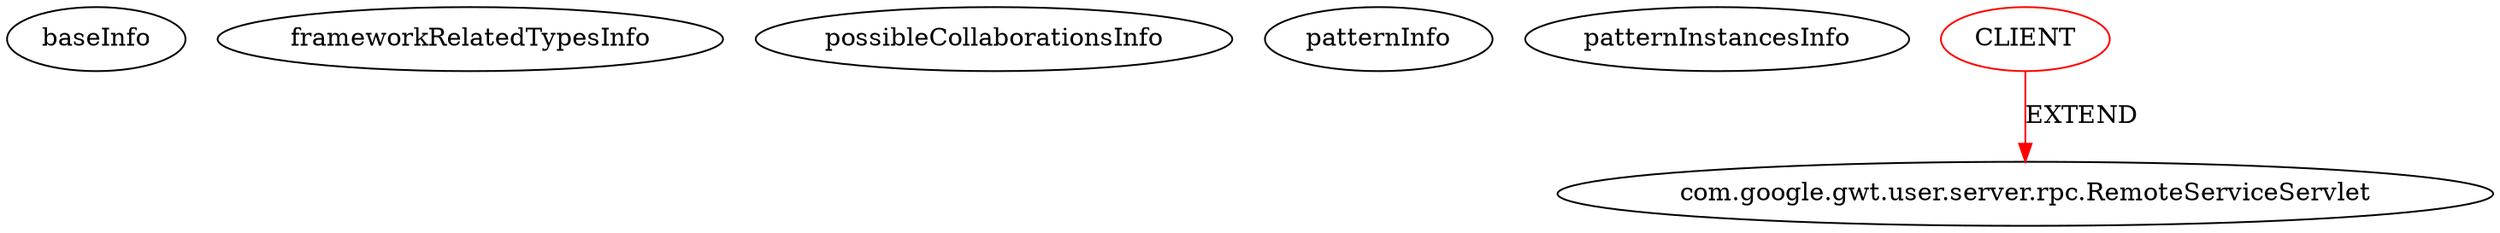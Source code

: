 digraph {
baseInfo[graphId=282,category="pattern",isAnonymous=false,possibleRelation=false]
frameworkRelatedTypesInfo[0="com.google.gwt.user.server.rpc.RemoteServiceServlet"]
possibleCollaborationsInfo[]
patternInfo[frequency=4.0,patternRootClient=0]
patternInstancesInfo[0="skavish-collaborative-paint~/skavish-collaborative-paint/collaborative-paint-master/src/com/acme/collpaint/server/ServletWithCometSessions.java~ServletWithCometSessions~4503",1="rombert-gwt-dispatch-sample~/rombert-gwt-dispatch-sample/gwt-dispatch-sample-master/dispatch-sample-manual/src/main/java/ro/lmn/gwt/dispatch/server/SimpleDispatchServlet.java~SimpleDispatchServlet~4431",2="lptr-csopibeszi~/lptr-csopibeszi/csopibeszi-master/src/main/java/hu/lptr/test/gae/csopibeszi/web/MessagesServiceImpl.java~MessagesServiceImpl~3643",3="bebenko-leksi~/bebenko-leksi/leksi-master/gwted/src/main/java/sk/portugal/leksi/editor/server/GreetingServiceImpl.java~GreetingServiceImpl~823"]
1[label="com.google.gwt.user.server.rpc.RemoteServiceServlet",vertexType="FRAMEWORK_CLASS_TYPE",isFrameworkType=false]
0[label="CLIENT",vertexType="ROOT_CLIENT_CLASS_DECLARATION",isFrameworkType=false,color=red]
0->1[label="EXTEND",color=red]
}
